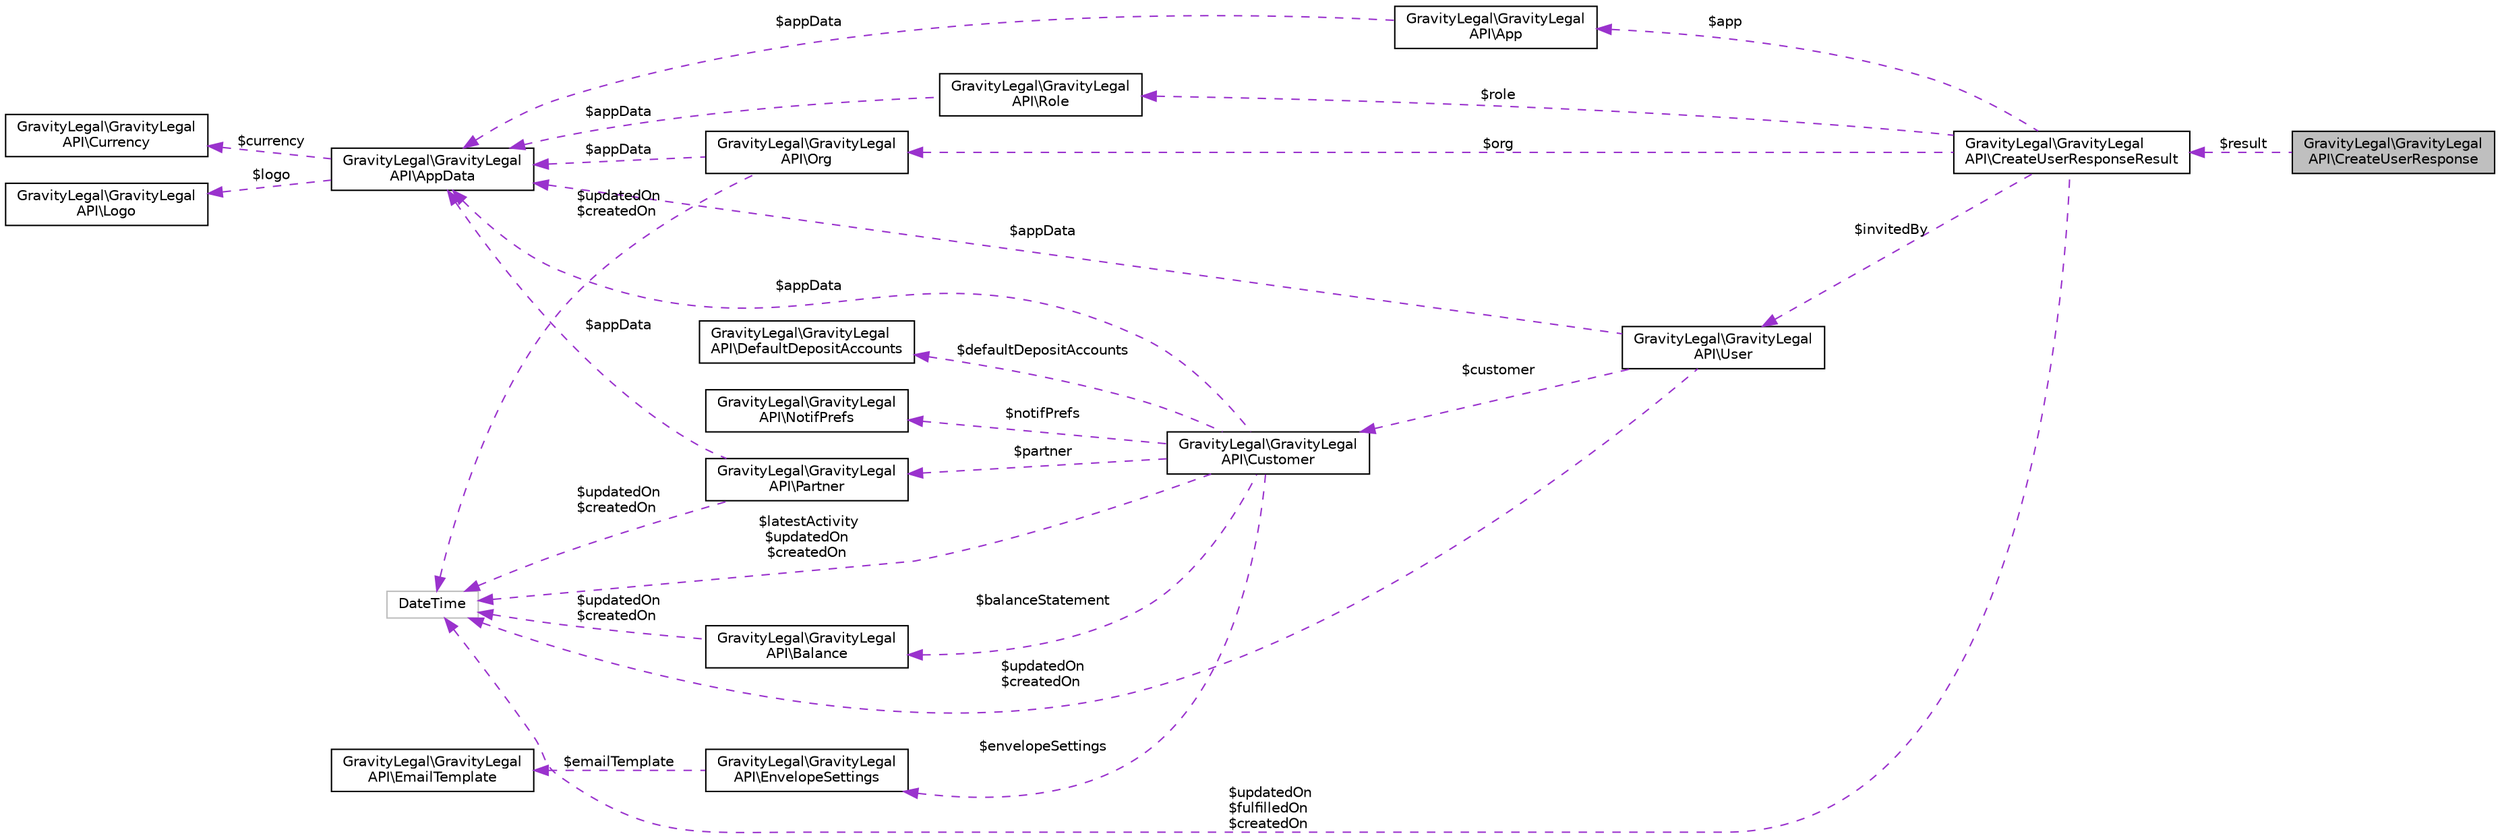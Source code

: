 digraph "GravityLegal\GravityLegalAPI\CreateUserResponse"
{
 // LATEX_PDF_SIZE
  edge [fontname="Helvetica",fontsize="10",labelfontname="Helvetica",labelfontsize="10"];
  node [fontname="Helvetica",fontsize="10",shape=record];
  rankdir="LR";
  Node1 [label="GravityLegal\\GravityLegal\lAPI\\CreateUserResponse",height=0.2,width=0.4,color="black", fillcolor="grey75", style="filled", fontcolor="black",tooltip=" "];
  Node2 -> Node1 [dir="back",color="darkorchid3",fontsize="10",style="dashed",label=" $result" ,fontname="Helvetica"];
  Node2 [label="GravityLegal\\GravityLegal\lAPI\\CreateUserResponseResult",height=0.2,width=0.4,color="black", fillcolor="white", style="filled",URL="$classGravityLegal_1_1GravityLegalAPI_1_1CreateUserResponseResult.html",tooltip=" "];
  Node3 -> Node2 [dir="back",color="darkorchid3",fontsize="10",style="dashed",label=" $role" ,fontname="Helvetica"];
  Node3 [label="GravityLegal\\GravityLegal\lAPI\\Role",height=0.2,width=0.4,color="black", fillcolor="white", style="filled",URL="$classGravityLegal_1_1GravityLegalAPI_1_1Role.html",tooltip=" "];
  Node4 -> Node3 [dir="back",color="darkorchid3",fontsize="10",style="dashed",label=" $appData" ,fontname="Helvetica"];
  Node4 [label="GravityLegal\\GravityLegal\lAPI\\AppData",height=0.2,width=0.4,color="black", fillcolor="white", style="filled",URL="$classGravityLegal_1_1GravityLegalAPI_1_1AppData.html",tooltip=" "];
  Node5 -> Node4 [dir="back",color="darkorchid3",fontsize="10",style="dashed",label=" $currency" ,fontname="Helvetica"];
  Node5 [label="GravityLegal\\GravityLegal\lAPI\\Currency",height=0.2,width=0.4,color="black", fillcolor="white", style="filled",URL="$classGravityLegal_1_1GravityLegalAPI_1_1Currency.html",tooltip=" "];
  Node6 -> Node4 [dir="back",color="darkorchid3",fontsize="10",style="dashed",label=" $logo" ,fontname="Helvetica"];
  Node6 [label="GravityLegal\\GravityLegal\lAPI\\Logo",height=0.2,width=0.4,color="black", fillcolor="white", style="filled",URL="$classGravityLegal_1_1GravityLegalAPI_1_1Logo.html",tooltip=" "];
  Node7 -> Node2 [dir="back",color="darkorchid3",fontsize="10",style="dashed",label=" $org" ,fontname="Helvetica"];
  Node7 [label="GravityLegal\\GravityLegal\lAPI\\Org",height=0.2,width=0.4,color="black", fillcolor="white", style="filled",URL="$classGravityLegal_1_1GravityLegalAPI_1_1Org.html",tooltip=" "];
  Node8 -> Node7 [dir="back",color="darkorchid3",fontsize="10",style="dashed",label=" $updatedOn\n$createdOn" ,fontname="Helvetica"];
  Node8 [label="DateTime",height=0.2,width=0.4,color="grey75", fillcolor="white", style="filled",tooltip=" "];
  Node4 -> Node7 [dir="back",color="darkorchid3",fontsize="10",style="dashed",label=" $appData" ,fontname="Helvetica"];
  Node8 -> Node2 [dir="back",color="darkorchid3",fontsize="10",style="dashed",label=" $updatedOn\n$fulfilledOn\n$createdOn" ,fontname="Helvetica"];
  Node9 -> Node2 [dir="back",color="darkorchid3",fontsize="10",style="dashed",label=" $invitedBy" ,fontname="Helvetica"];
  Node9 [label="GravityLegal\\GravityLegal\lAPI\\User",height=0.2,width=0.4,color="black", fillcolor="white", style="filled",URL="$classGravityLegal_1_1GravityLegalAPI_1_1User.html",tooltip=" "];
  Node8 -> Node9 [dir="back",color="darkorchid3",fontsize="10",style="dashed",label=" $updatedOn\n$createdOn" ,fontname="Helvetica"];
  Node4 -> Node9 [dir="back",color="darkorchid3",fontsize="10",style="dashed",label=" $appData" ,fontname="Helvetica"];
  Node10 -> Node9 [dir="back",color="darkorchid3",fontsize="10",style="dashed",label=" $customer" ,fontname="Helvetica"];
  Node10 [label="GravityLegal\\GravityLegal\lAPI\\Customer",height=0.2,width=0.4,color="black", fillcolor="white", style="filled",URL="$classGravityLegal_1_1GravityLegalAPI_1_1Customer.html",tooltip=" "];
  Node11 -> Node10 [dir="back",color="darkorchid3",fontsize="10",style="dashed",label=" $defaultDepositAccounts" ,fontname="Helvetica"];
  Node11 [label="GravityLegal\\GravityLegal\lAPI\\DefaultDepositAccounts",height=0.2,width=0.4,color="black", fillcolor="white", style="filled",URL="$classGravityLegal_1_1GravityLegalAPI_1_1DefaultDepositAccounts.html",tooltip=" "];
  Node12 -> Node10 [dir="back",color="darkorchid3",fontsize="10",style="dashed",label=" $notifPrefs" ,fontname="Helvetica"];
  Node12 [label="GravityLegal\\GravityLegal\lAPI\\NotifPrefs",height=0.2,width=0.4,color="black", fillcolor="white", style="filled",URL="$classGravityLegal_1_1GravityLegalAPI_1_1NotifPrefs.html",tooltip=" "];
  Node8 -> Node10 [dir="back",color="darkorchid3",fontsize="10",style="dashed",label=" $latestActivity\n$updatedOn\n$createdOn" ,fontname="Helvetica"];
  Node13 -> Node10 [dir="back",color="darkorchid3",fontsize="10",style="dashed",label=" $envelopeSettings" ,fontname="Helvetica"];
  Node13 [label="GravityLegal\\GravityLegal\lAPI\\EnvelopeSettings",height=0.2,width=0.4,color="black", fillcolor="white", style="filled",URL="$classGravityLegal_1_1GravityLegalAPI_1_1EnvelopeSettings.html",tooltip=" "];
  Node14 -> Node13 [dir="back",color="darkorchid3",fontsize="10",style="dashed",label=" $emailTemplate" ,fontname="Helvetica"];
  Node14 [label="GravityLegal\\GravityLegal\lAPI\\EmailTemplate",height=0.2,width=0.4,color="black", fillcolor="white", style="filled",URL="$classGravityLegal_1_1GravityLegalAPI_1_1EmailTemplate.html",tooltip=" "];
  Node15 -> Node10 [dir="back",color="darkorchid3",fontsize="10",style="dashed",label=" $balanceStatement" ,fontname="Helvetica"];
  Node15 [label="GravityLegal\\GravityLegal\lAPI\\Balance",height=0.2,width=0.4,color="black", fillcolor="white", style="filled",URL="$classGravityLegal_1_1GravityLegalAPI_1_1Balance.html",tooltip=" "];
  Node8 -> Node15 [dir="back",color="darkorchid3",fontsize="10",style="dashed",label=" $updatedOn\n$createdOn" ,fontname="Helvetica"];
  Node4 -> Node10 [dir="back",color="darkorchid3",fontsize="10",style="dashed",label=" $appData" ,fontname="Helvetica"];
  Node16 -> Node10 [dir="back",color="darkorchid3",fontsize="10",style="dashed",label=" $partner" ,fontname="Helvetica"];
  Node16 [label="GravityLegal\\GravityLegal\lAPI\\Partner",height=0.2,width=0.4,color="black", fillcolor="white", style="filled",URL="$classGravityLegal_1_1GravityLegalAPI_1_1Partner.html",tooltip=" "];
  Node8 -> Node16 [dir="back",color="darkorchid3",fontsize="10",style="dashed",label=" $updatedOn\n$createdOn" ,fontname="Helvetica"];
  Node4 -> Node16 [dir="back",color="darkorchid3",fontsize="10",style="dashed",label=" $appData" ,fontname="Helvetica"];
  Node17 -> Node2 [dir="back",color="darkorchid3",fontsize="10",style="dashed",label=" $app" ,fontname="Helvetica"];
  Node17 [label="GravityLegal\\GravityLegal\lAPI\\App",height=0.2,width=0.4,color="black", fillcolor="white", style="filled",URL="$classGravityLegal_1_1GravityLegalAPI_1_1App.html",tooltip=" "];
  Node4 -> Node17 [dir="back",color="darkorchid3",fontsize="10",style="dashed",label=" $appData" ,fontname="Helvetica"];
}
